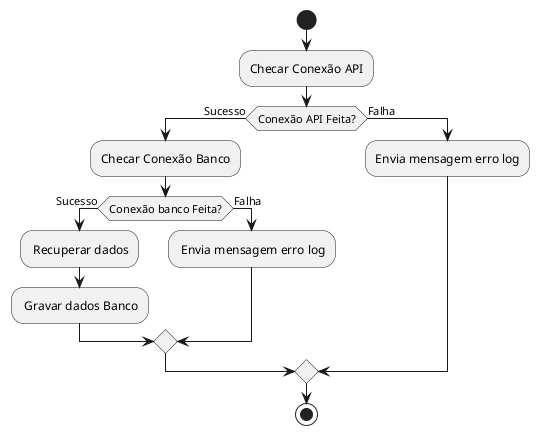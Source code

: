@startuml

start
:Checar Conexão API;
if (Conexão API Feita?) then (Sucesso)
    :Checar Conexão Banco;
    if (Conexão banco Feita?) then (Sucesso)
        : Recuperar dados;
        : Gravar dados Banco;
    else (Falha)
        : Envia mensagem erro log;
    endif

else (Falha)
    :Envia mensagem erro log;
    
endif
stop

@enduml

